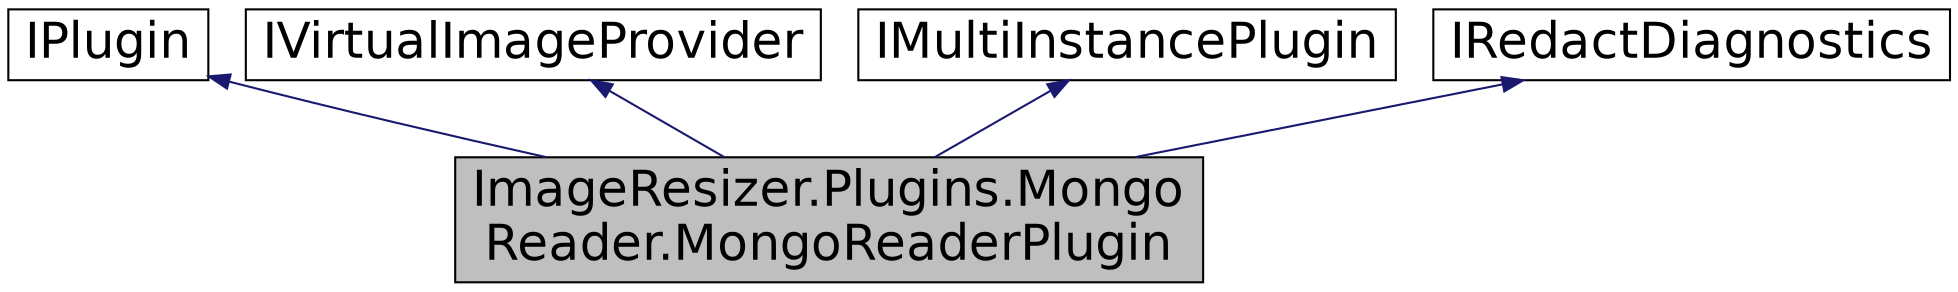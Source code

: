 digraph "ImageResizer.Plugins.MongoReader.MongoReaderPlugin"
{
  edge [fontname="Helvetica",fontsize="24",labelfontname="Helvetica",labelfontsize="24"];
  node [fontname="Helvetica",fontsize="24",shape=record];
  Node1 [label="ImageResizer.Plugins.Mongo\lReader.MongoReaderPlugin",height=0.2,width=0.4,color="black", fillcolor="grey75", style="filled" fontcolor="black"];
  Node2 -> Node1 [dir="back",color="midnightblue",fontsize="24",style="solid",fontname="Helvetica"];
  Node2 [label="IPlugin",height=0.2,width=0.4,color="black", fillcolor="white", style="filled",URL="$interface_image_resizer_1_1_plugins_1_1_i_plugin.html",tooltip="All plugins must implement this. Enables web.config addition and removal. "];
  Node3 -> Node1 [dir="back",color="midnightblue",fontsize="24",style="solid",fontname="Helvetica"];
  Node3 [label="IVirtualImageProvider",height=0.2,width=0.4,color="black", fillcolor="white", style="filled",URL="$interface_image_resizer_1_1_plugins_1_1_i_virtual_image_provider.html",tooltip="Implement this to allow your class (or VirtualPathProvider subclass) to be used without registering i..."];
  Node4 -> Node1 [dir="back",color="midnightblue",fontsize="24",style="solid",fontname="Helvetica"];
  Node4 [label="IMultiInstancePlugin",height=0.2,width=0.4,color="black", fillcolor="white", style="filled",URL="$interface_image_resizer_1_1_plugins_1_1_i_multi_instance_plugin.html",tooltip="Tag your plugin with this interface if it supports having multiple instances registered at once ..."];
  Node5 -> Node1 [dir="back",color="midnightblue",fontsize="24",style="solid",fontname="Helvetica"];
  Node5 [label="IRedactDiagnostics",height=0.2,width=0.4,color="black", fillcolor="white", style="filled",URL="$interface_image_resizer_1_1_plugins_1_1_i_redact_diagnostics.html",tooltip="Permits plugins to redact data from the diagnostics page, like passwords "];
}
